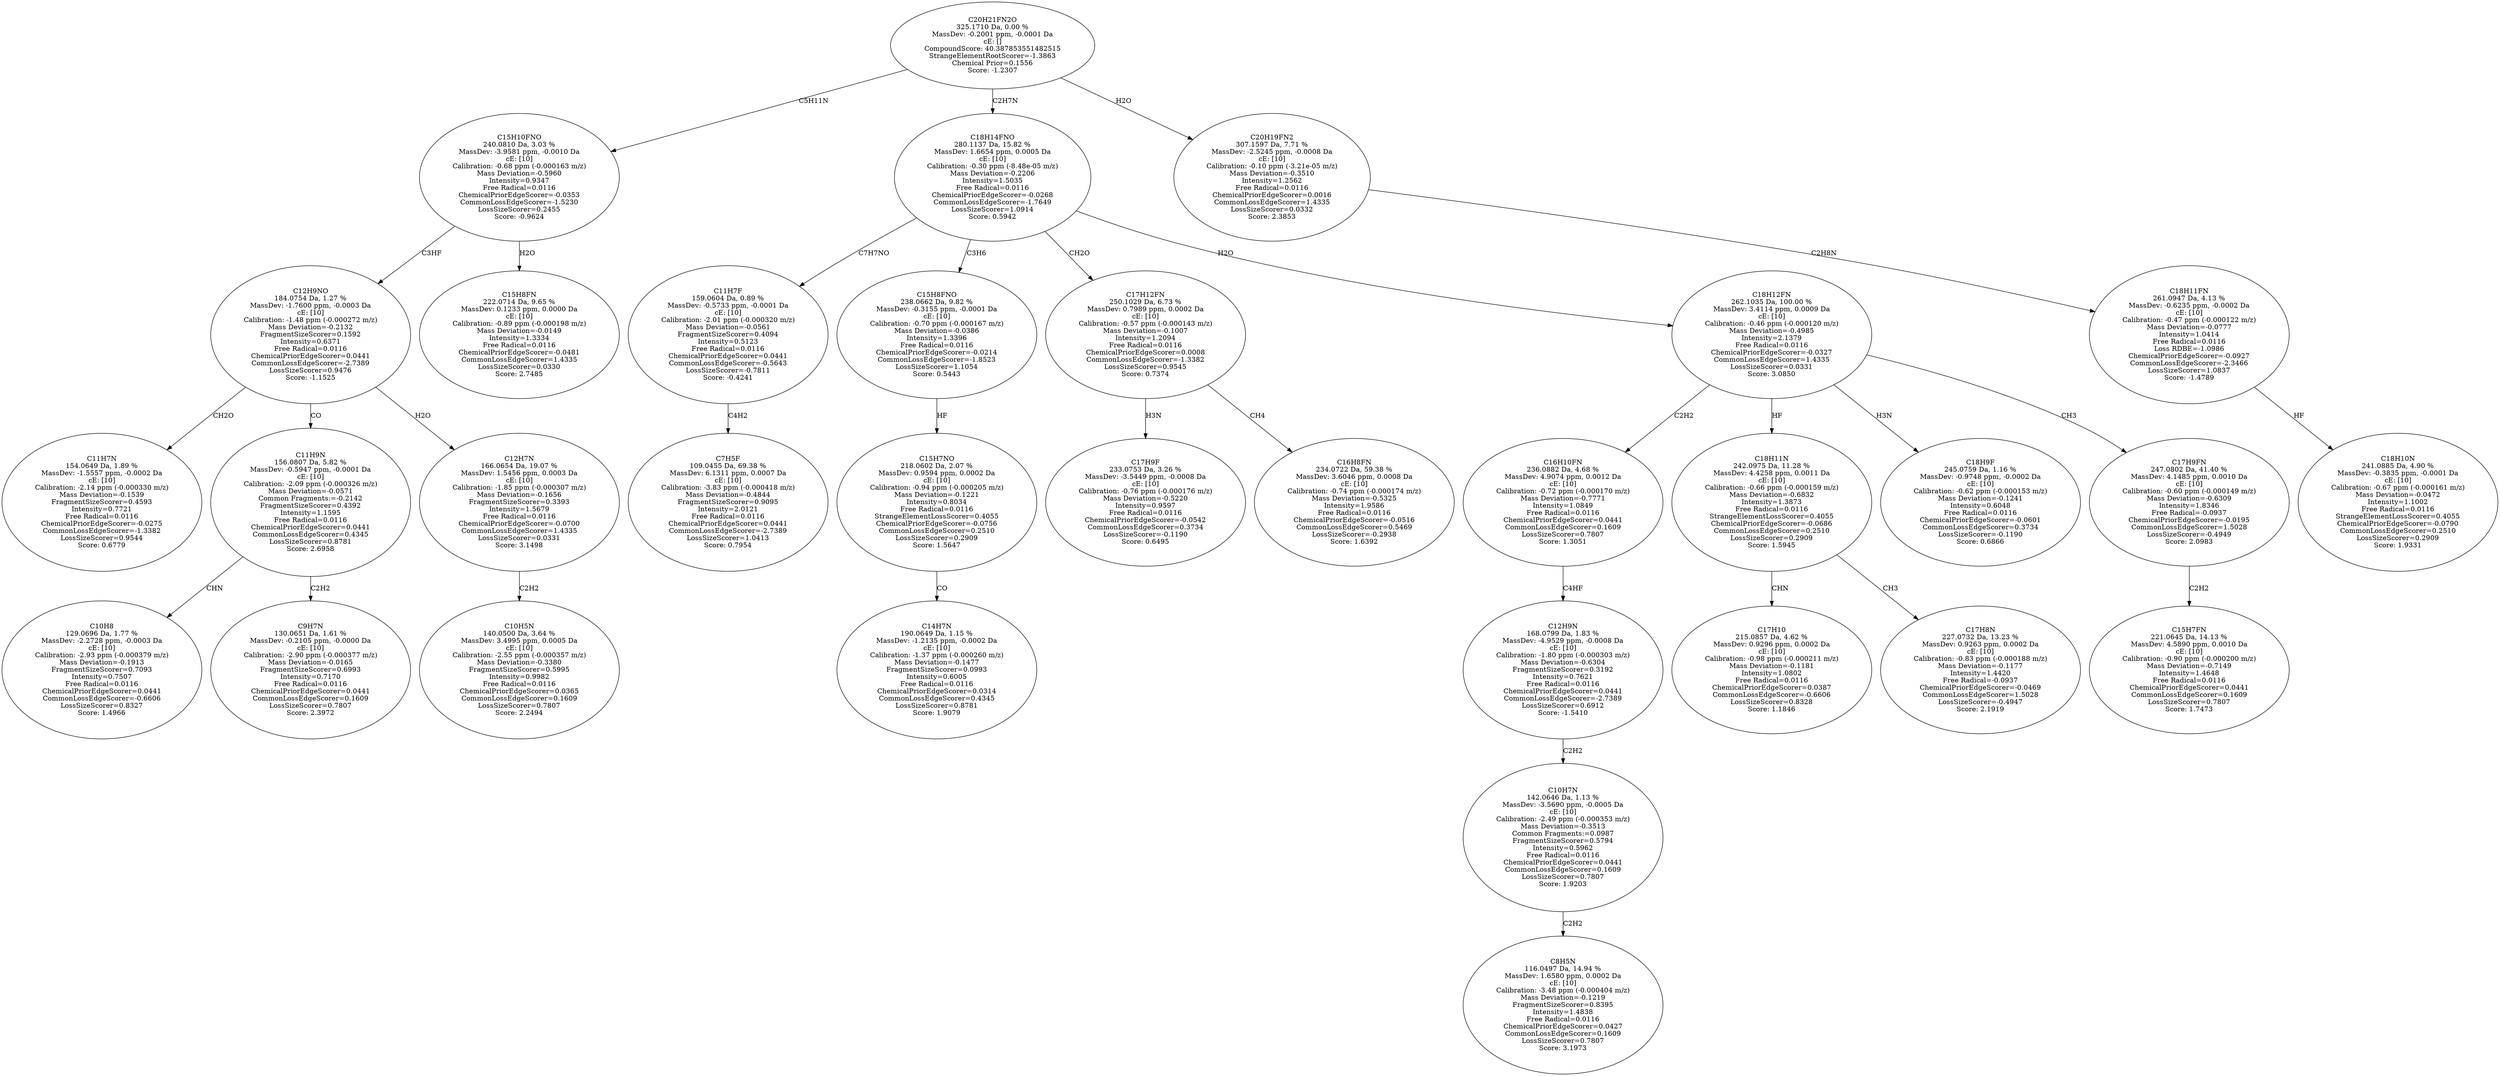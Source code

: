 strict digraph {
v1 [label="C11H7N\n154.0649 Da, 1.89 %\nMassDev: -1.5557 ppm, -0.0002 Da\ncE: [10]\nCalibration: -2.14 ppm (-0.000330 m/z)\nMass Deviation=-0.1539\nFragmentSizeScorer=0.4593\nIntensity=0.7721\nFree Radical=0.0116\nChemicalPriorEdgeScorer=-0.0275\nCommonLossEdgeScorer=-1.3382\nLossSizeScorer=0.9544\nScore: 0.6779"];
v2 [label="C10H8\n129.0696 Da, 1.77 %\nMassDev: -2.2728 ppm, -0.0003 Da\ncE: [10]\nCalibration: -2.93 ppm (-0.000379 m/z)\nMass Deviation=-0.1913\nFragmentSizeScorer=0.7093\nIntensity=0.7507\nFree Radical=0.0116\nChemicalPriorEdgeScorer=0.0441\nCommonLossEdgeScorer=-0.6606\nLossSizeScorer=0.8327\nScore: 1.4966"];
v3 [label="C9H7N\n130.0651 Da, 1.61 %\nMassDev: -0.2105 ppm, -0.0000 Da\ncE: [10]\nCalibration: -2.90 ppm (-0.000377 m/z)\nMass Deviation=-0.0165\nFragmentSizeScorer=0.6993\nIntensity=0.7170\nFree Radical=0.0116\nChemicalPriorEdgeScorer=0.0441\nCommonLossEdgeScorer=0.1609\nLossSizeScorer=0.7807\nScore: 2.3972"];
v4 [label="C11H9N\n156.0807 Da, 5.82 %\nMassDev: -0.5947 ppm, -0.0001 Da\ncE: [10]\nCalibration: -2.09 ppm (-0.000326 m/z)\nMass Deviation=-0.0571\nCommon Fragments:=-0.2142\nFragmentSizeScorer=0.4392\nIntensity=1.1595\nFree Radical=0.0116\nChemicalPriorEdgeScorer=0.0441\nCommonLossEdgeScorer=0.4345\nLossSizeScorer=0.8781\nScore: 2.6958"];
v5 [label="C10H5N\n140.0500 Da, 3.64 %\nMassDev: 3.4995 ppm, 0.0005 Da\ncE: [10]\nCalibration: -2.55 ppm (-0.000357 m/z)\nMass Deviation=-0.3380\nFragmentSizeScorer=0.5995\nIntensity=0.9982\nFree Radical=0.0116\nChemicalPriorEdgeScorer=0.0365\nCommonLossEdgeScorer=0.1609\nLossSizeScorer=0.7807\nScore: 2.2494"];
v6 [label="C12H7N\n166.0654 Da, 19.07 %\nMassDev: 1.5456 ppm, 0.0003 Da\ncE: [10]\nCalibration: -1.85 ppm (-0.000307 m/z)\nMass Deviation=-0.1656\nFragmentSizeScorer=0.3393\nIntensity=1.5679\nFree Radical=0.0116\nChemicalPriorEdgeScorer=-0.0700\nCommonLossEdgeScorer=1.4335\nLossSizeScorer=0.0331\nScore: 3.1498"];
v7 [label="C12H9NO\n184.0754 Da, 1.27 %\nMassDev: -1.7600 ppm, -0.0003 Da\ncE: [10]\nCalibration: -1.48 ppm (-0.000272 m/z)\nMass Deviation=-0.2132\nFragmentSizeScorer=0.1592\nIntensity=0.6371\nFree Radical=0.0116\nChemicalPriorEdgeScorer=0.0441\nCommonLossEdgeScorer=-2.7389\nLossSizeScorer=0.9476\nScore: -1.1525"];
v8 [label="C15H8FN\n222.0714 Da, 9.65 %\nMassDev: 0.1233 ppm, 0.0000 Da\ncE: [10]\nCalibration: -0.89 ppm (-0.000198 m/z)\nMass Deviation=-0.0149\nIntensity=1.3334\nFree Radical=0.0116\nChemicalPriorEdgeScorer=-0.0481\nCommonLossEdgeScorer=1.4335\nLossSizeScorer=0.0330\nScore: 2.7485"];
v9 [label="C15H10FNO\n240.0810 Da, 3.03 %\nMassDev: -3.9581 ppm, -0.0010 Da\ncE: [10]\nCalibration: -0.68 ppm (-0.000163 m/z)\nMass Deviation=-0.5960\nIntensity=0.9347\nFree Radical=0.0116\nChemicalPriorEdgeScorer=-0.0353\nCommonLossEdgeScorer=-1.5230\nLossSizeScorer=0.2455\nScore: -0.9624"];
v10 [label="C7H5F\n109.0455 Da, 69.38 %\nMassDev: 6.1311 ppm, 0.0007 Da\ncE: [10]\nCalibration: -3.83 ppm (-0.000418 m/z)\nMass Deviation=-0.4844\nFragmentSizeScorer=0.9095\nIntensity=2.0121\nFree Radical=0.0116\nChemicalPriorEdgeScorer=0.0441\nCommonLossEdgeScorer=-2.7389\nLossSizeScorer=1.0413\nScore: 0.7954"];
v11 [label="C11H7F\n159.0604 Da, 0.89 %\nMassDev: -0.5733 ppm, -0.0001 Da\ncE: [10]\nCalibration: -2.01 ppm (-0.000320 m/z)\nMass Deviation=-0.0561\nFragmentSizeScorer=0.4094\nIntensity=0.5123\nFree Radical=0.0116\nChemicalPriorEdgeScorer=0.0441\nCommonLossEdgeScorer=-0.5643\nLossSizeScorer=-0.7811\nScore: -0.4241"];
v12 [label="C14H7N\n190.0649 Da, 1.15 %\nMassDev: -1.2135 ppm, -0.0002 Da\ncE: [10]\nCalibration: -1.37 ppm (-0.000260 m/z)\nMass Deviation=-0.1477\nFragmentSizeScorer=0.0993\nIntensity=0.6005\nFree Radical=0.0116\nChemicalPriorEdgeScorer=0.0314\nCommonLossEdgeScorer=0.4345\nLossSizeScorer=0.8781\nScore: 1.9079"];
v13 [label="C15H7NO\n218.0602 Da, 2.07 %\nMassDev: 0.9594 ppm, 0.0002 Da\ncE: [10]\nCalibration: -0.94 ppm (-0.000205 m/z)\nMass Deviation=-0.1221\nIntensity=0.8034\nFree Radical=0.0116\nStrangeElementLossScorer=0.4055\nChemicalPriorEdgeScorer=-0.0756\nCommonLossEdgeScorer=0.2510\nLossSizeScorer=0.2909\nScore: 1.5647"];
v14 [label="C15H8FNO\n238.0662 Da, 9.82 %\nMassDev: -0.3155 ppm, -0.0001 Da\ncE: [10]\nCalibration: -0.70 ppm (-0.000167 m/z)\nMass Deviation=-0.0386\nIntensity=1.3396\nFree Radical=0.0116\nChemicalPriorEdgeScorer=-0.0214\nCommonLossEdgeScorer=-1.8523\nLossSizeScorer=1.1054\nScore: 0.5443"];
v15 [label="C17H9F\n233.0753 Da, 3.26 %\nMassDev: -3.5449 ppm, -0.0008 Da\ncE: [10]\nCalibration: -0.76 ppm (-0.000176 m/z)\nMass Deviation=-0.5220\nIntensity=0.9597\nFree Radical=0.0116\nChemicalPriorEdgeScorer=-0.0542\nCommonLossEdgeScorer=0.3734\nLossSizeScorer=-0.1190\nScore: 0.6495"];
v16 [label="C16H8FN\n234.0722 Da, 59.38 %\nMassDev: 3.6046 ppm, 0.0008 Da\ncE: [10]\nCalibration: -0.74 ppm (-0.000174 m/z)\nMass Deviation=-0.5325\nIntensity=1.9586\nFree Radical=0.0116\nChemicalPriorEdgeScorer=-0.0516\nCommonLossEdgeScorer=0.5469\nLossSizeScorer=-0.2938\nScore: 1.6392"];
v17 [label="C17H12FN\n250.1029 Da, 6.73 %\nMassDev: 0.7989 ppm, 0.0002 Da\ncE: [10]\nCalibration: -0.57 ppm (-0.000143 m/z)\nMass Deviation=-0.1007\nIntensity=1.2094\nFree Radical=0.0116\nChemicalPriorEdgeScorer=0.0008\nCommonLossEdgeScorer=-1.3382\nLossSizeScorer=0.9545\nScore: 0.7374"];
v18 [label="C8H5N\n116.0497 Da, 14.94 %\nMassDev: 1.6580 ppm, 0.0002 Da\ncE: [10]\nCalibration: -3.48 ppm (-0.000404 m/z)\nMass Deviation=-0.1219\nFragmentSizeScorer=0.8395\nIntensity=1.4838\nFree Radical=0.0116\nChemicalPriorEdgeScorer=0.0427\nCommonLossEdgeScorer=0.1609\nLossSizeScorer=0.7807\nScore: 3.1973"];
v19 [label="C10H7N\n142.0646 Da, 1.13 %\nMassDev: -3.5690 ppm, -0.0005 Da\ncE: [10]\nCalibration: -2.49 ppm (-0.000353 m/z)\nMass Deviation=-0.3513\nCommon Fragments:=0.0987\nFragmentSizeScorer=0.5794\nIntensity=0.5962\nFree Radical=0.0116\nChemicalPriorEdgeScorer=0.0441\nCommonLossEdgeScorer=0.1609\nLossSizeScorer=0.7807\nScore: 1.9203"];
v20 [label="C12H9N\n168.0799 Da, 1.83 %\nMassDev: -4.9529 ppm, -0.0008 Da\ncE: [10]\nCalibration: -1.80 ppm (-0.000303 m/z)\nMass Deviation=-0.6304\nFragmentSizeScorer=0.3192\nIntensity=0.7621\nFree Radical=0.0116\nChemicalPriorEdgeScorer=0.0441\nCommonLossEdgeScorer=-2.7389\nLossSizeScorer=0.6912\nScore: -1.5410"];
v21 [label="C16H10FN\n236.0882 Da, 4.68 %\nMassDev: 4.9074 ppm, 0.0012 Da\ncE: [10]\nCalibration: -0.72 ppm (-0.000170 m/z)\nMass Deviation=-0.7771\nIntensity=1.0849\nFree Radical=0.0116\nChemicalPriorEdgeScorer=0.0441\nCommonLossEdgeScorer=0.1609\nLossSizeScorer=0.7807\nScore: 1.3051"];
v22 [label="C17H10\n215.0857 Da, 4.62 %\nMassDev: 0.9296 ppm, 0.0002 Da\ncE: [10]\nCalibration: -0.98 ppm (-0.000211 m/z)\nMass Deviation=-0.1181\nIntensity=1.0802\nFree Radical=0.0116\nChemicalPriorEdgeScorer=0.0387\nCommonLossEdgeScorer=-0.6606\nLossSizeScorer=0.8328\nScore: 1.1846"];
v23 [label="C17H8N\n227.0732 Da, 13.23 %\nMassDev: 0.9263 ppm, 0.0002 Da\ncE: [10]\nCalibration: -0.83 ppm (-0.000188 m/z)\nMass Deviation=-0.1177\nIntensity=1.4420\nFree Radical=-0.0937\nChemicalPriorEdgeScorer=-0.0469\nCommonLossEdgeScorer=1.5028\nLossSizeScorer=-0.4947\nScore: 2.1919"];
v24 [label="C18H11N\n242.0975 Da, 11.28 %\nMassDev: 4.4258 ppm, 0.0011 Da\ncE: [10]\nCalibration: -0.66 ppm (-0.000159 m/z)\nMass Deviation=-0.6832\nIntensity=1.3873\nFree Radical=0.0116\nStrangeElementLossScorer=0.4055\nChemicalPriorEdgeScorer=-0.0686\nCommonLossEdgeScorer=0.2510\nLossSizeScorer=0.2909\nScore: 1.5945"];
v25 [label="C18H9F\n245.0759 Da, 1.16 %\nMassDev: -0.9748 ppm, -0.0002 Da\ncE: [10]\nCalibration: -0.62 ppm (-0.000153 m/z)\nMass Deviation=-0.1241\nIntensity=0.6048\nFree Radical=0.0116\nChemicalPriorEdgeScorer=-0.0601\nCommonLossEdgeScorer=0.3734\nLossSizeScorer=-0.1190\nScore: 0.6866"];
v26 [label="C15H7FN\n221.0645 Da, 14.13 %\nMassDev: 4.5890 ppm, 0.0010 Da\ncE: [10]\nCalibration: -0.90 ppm (-0.000200 m/z)\nMass Deviation=-0.7149\nIntensity=1.4648\nFree Radical=0.0116\nChemicalPriorEdgeScorer=0.0441\nCommonLossEdgeScorer=0.1609\nLossSizeScorer=0.7807\nScore: 1.7473"];
v27 [label="C17H9FN\n247.0802 Da, 41.40 %\nMassDev: 4.1485 ppm, 0.0010 Da\ncE: [10]\nCalibration: -0.60 ppm (-0.000149 m/z)\nMass Deviation=-0.6309\nIntensity=1.8346\nFree Radical=-0.0937\nChemicalPriorEdgeScorer=-0.0195\nCommonLossEdgeScorer=1.5028\nLossSizeScorer=-0.4949\nScore: 2.0983"];
v28 [label="C18H12FN\n262.1035 Da, 100.00 %\nMassDev: 3.4114 ppm, 0.0009 Da\ncE: [10]\nCalibration: -0.46 ppm (-0.000120 m/z)\nMass Deviation=-0.4985\nIntensity=2.1379\nFree Radical=0.0116\nChemicalPriorEdgeScorer=-0.0327\nCommonLossEdgeScorer=1.4335\nLossSizeScorer=0.0331\nScore: 3.0850"];
v29 [label="C18H14FNO\n280.1137 Da, 15.82 %\nMassDev: 1.6654 ppm, 0.0005 Da\ncE: [10]\nCalibration: -0.30 ppm (-8.48e-05 m/z)\nMass Deviation=-0.2206\nIntensity=1.5035\nFree Radical=0.0116\nChemicalPriorEdgeScorer=-0.0268\nCommonLossEdgeScorer=-1.7649\nLossSizeScorer=1.0914\nScore: 0.5942"];
v30 [label="C18H10N\n241.0885 Da, 4.90 %\nMassDev: -0.3835 ppm, -0.0001 Da\ncE: [10]\nCalibration: -0.67 ppm (-0.000161 m/z)\nMass Deviation=-0.0472\nIntensity=1.1002\nFree Radical=0.0116\nStrangeElementLossScorer=0.4055\nChemicalPriorEdgeScorer=-0.0790\nCommonLossEdgeScorer=0.2510\nLossSizeScorer=0.2909\nScore: 1.9331"];
v31 [label="C18H11FN\n261.0947 Da, 4.13 %\nMassDev: -0.6235 ppm, -0.0002 Da\ncE: [10]\nCalibration: -0.47 ppm (-0.000122 m/z)\nMass Deviation=-0.0777\nIntensity=1.0414\nFree Radical=0.0116\nLoss RDBE=-1.0986\nChemicalPriorEdgeScorer=-0.0927\nCommonLossEdgeScorer=-2.3466\nLossSizeScorer=1.0837\nScore: -1.4789"];
v32 [label="C20H19FN2\n307.1597 Da, 7.71 %\nMassDev: -2.5245 ppm, -0.0008 Da\ncE: [10]\nCalibration: -0.10 ppm (-3.21e-05 m/z)\nMass Deviation=-0.3510\nIntensity=1.2562\nFree Radical=0.0116\nChemicalPriorEdgeScorer=0.0016\nCommonLossEdgeScorer=1.4335\nLossSizeScorer=0.0332\nScore: 2.3853"];
v33 [label="C20H21FN2O\n325.1710 Da, 0.00 %\nMassDev: -0.2001 ppm, -0.0001 Da\ncE: []\nCompoundScore: 40.387853551482515\nStrangeElementRootScorer=-1.3863\nChemical Prior=0.1556\nScore: -1.2307"];
v7 -> v1 [label="CH2O"];
v4 -> v2 [label="CHN"];
v4 -> v3 [label="C2H2"];
v7 -> v4 [label="CO"];
v6 -> v5 [label="C2H2"];
v7 -> v6 [label="H2O"];
v9 -> v7 [label="C3HF"];
v9 -> v8 [label="H2O"];
v33 -> v9 [label="C5H11N"];
v11 -> v10 [label="C4H2"];
v29 -> v11 [label="C7H7NO"];
v13 -> v12 [label="CO"];
v14 -> v13 [label="HF"];
v29 -> v14 [label="C3H6"];
v17 -> v15 [label="H3N"];
v17 -> v16 [label="CH4"];
v29 -> v17 [label="CH2O"];
v19 -> v18 [label="C2H2"];
v20 -> v19 [label="C2H2"];
v21 -> v20 [label="C4HF"];
v28 -> v21 [label="C2H2"];
v24 -> v22 [label="CHN"];
v24 -> v23 [label="CH3"];
v28 -> v24 [label="HF"];
v28 -> v25 [label="H3N"];
v27 -> v26 [label="C2H2"];
v28 -> v27 [label="CH3"];
v29 -> v28 [label="H2O"];
v33 -> v29 [label="C2H7N"];
v31 -> v30 [label="HF"];
v32 -> v31 [label="C2H8N"];
v33 -> v32 [label="H2O"];
}